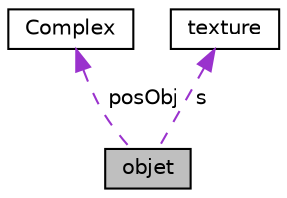 digraph "objet"
{
  edge [fontname="Helvetica",fontsize="10",labelfontname="Helvetica",labelfontsize="10"];
  node [fontname="Helvetica",fontsize="10",shape=record];
  Node2 [label="objet",height=0.2,width=0.4,color="black", fillcolor="grey75", style="filled", fontcolor="black"];
  Node3 -> Node2 [dir="back",color="darkorchid3",fontsize="10",style="dashed",label=" posObj" ,fontname="Helvetica"];
  Node3 [label="Complex",height=0.2,width=0.4,color="black", fillcolor="white", style="filled",URL="$classComplex.html"];
  Node4 -> Node2 [dir="back",color="darkorchid3",fontsize="10",style="dashed",label=" s" ,fontname="Helvetica"];
  Node4 [label="texture",height=0.2,width=0.4,color="black", fillcolor="white", style="filled",URL="$classtexture.html"];
}
